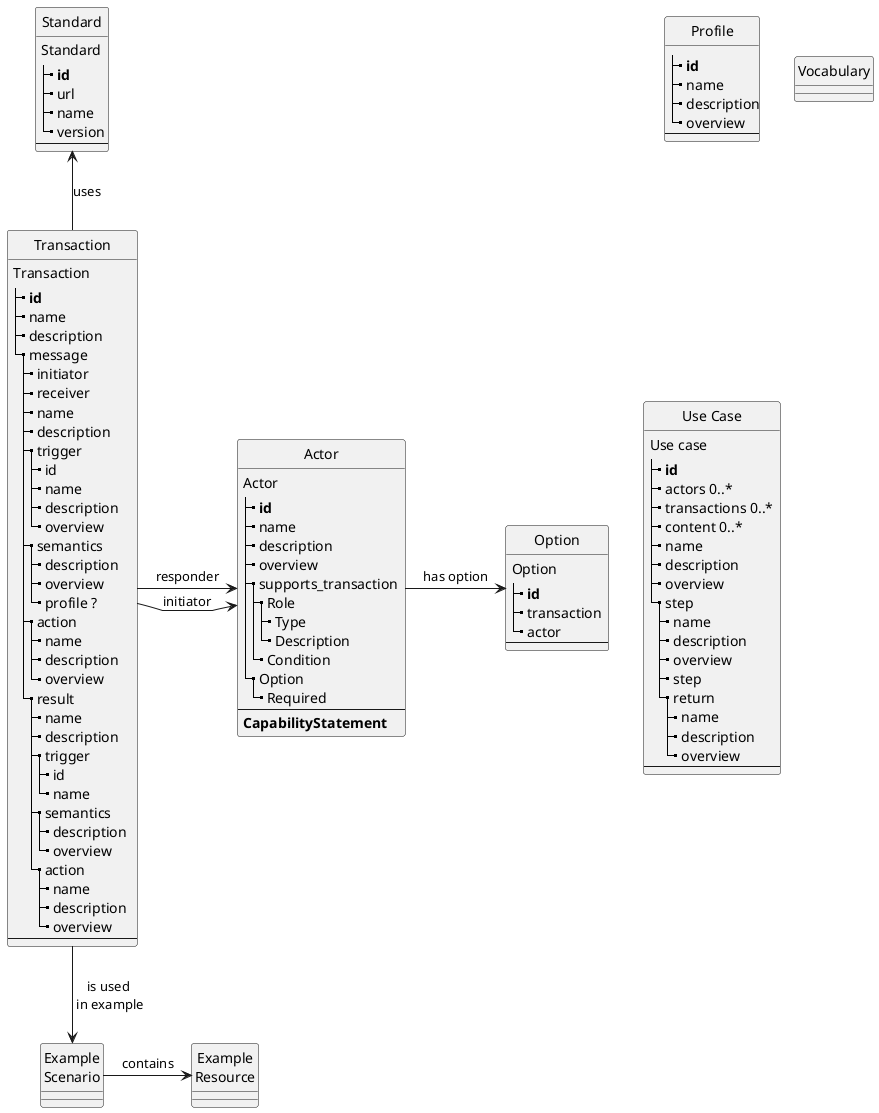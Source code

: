 @startuml
hide circle
skinparam linetype polyline

Class Transaction {
Transaction
|_ **id**
|_ name
|_ description
|_ message
  |_ initiator
  |_ receiver
  |_ name
  |_ description
  |_ trigger
    |_ id
    |_ name 
    |_ description   
    |_ overview   
  |_ semantics
    |_ description   
    |_ overview   
    |_ profile ?
  |_ action
    |_ name
    |_ description   
    |_ overview   
  |_ result
    |_ name
    |_ description
    |_ trigger
      |_ id
      |_ name 
    |_ semantics
      |_ description   
      |_ overview   
    |_ action
      |_ name
      |_ description   
      |_ overview   
--
}


Class Profile {
|_ **id**
|_ name
|_ description
|_ overview
--
}


Transaction -right-> Actor: "initiator"
Transaction -right-> Actor: "responder"

Transaction -up-> Standard: "uses"

Class Actor {
Actor
|_ **id**
|_ name
|_ description
|_ overview
|_ supports_transaction  
  |_ Role
    |_ Type
    |_ Description  
  |_ Condition
|_ Option
  |_ Required
--
**CapabilityStatement**
}
Actor -right-> Option: "has option"


Class Option {
Option
|_ **id**
|_ transaction  
|_ actor
--
}

Transaction -down-> ExampleCase: "is used\n in example"

ExampleCase -right-> Example: "contains"


Class Example as "Example\nResource" {
}

Class ExampleCase as "Example\nScenario" {
}

Class Vocabulary as "Vocabulary" {
}

Class Standard as "Standard" {
Standard
|_ **id**
|_ url
|_ name
|_ version 
--
}

Class UseCase as "Use Case" {
Use case
|_ **id**
|_ actors 0..*
|_ transactions 0..*  
|_ content 0..*
|_ name
|_ description 
|_ overview 
|_ step
  |_ name
  |_ description 
  |_ overview
  |_ step
  |_ return
    |_ name
    |_ description 
    |_ overview
--
}



'Class "open questions" {}


@enduml